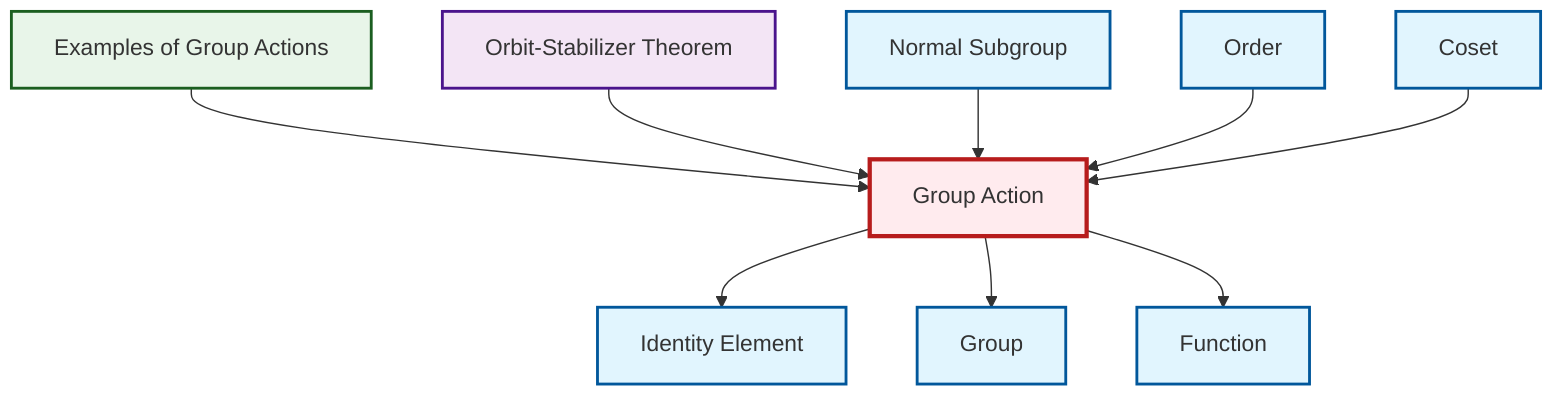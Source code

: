 graph TD
    classDef definition fill:#e1f5fe,stroke:#01579b,stroke-width:2px
    classDef theorem fill:#f3e5f5,stroke:#4a148c,stroke-width:2px
    classDef axiom fill:#fff3e0,stroke:#e65100,stroke-width:2px
    classDef example fill:#e8f5e9,stroke:#1b5e20,stroke-width:2px
    classDef current fill:#ffebee,stroke:#b71c1c,stroke-width:3px
    thm-orbit-stabilizer["Orbit-Stabilizer Theorem"]:::theorem
    def-order["Order"]:::definition
    def-function["Function"]:::definition
    def-identity-element["Identity Element"]:::definition
    def-group["Group"]:::definition
    def-normal-subgroup["Normal Subgroup"]:::definition
    def-group-action["Group Action"]:::definition
    def-coset["Coset"]:::definition
    ex-group-action-examples["Examples of Group Actions"]:::example
    ex-group-action-examples --> def-group-action
    thm-orbit-stabilizer --> def-group-action
    def-normal-subgroup --> def-group-action
    def-group-action --> def-identity-element
    def-order --> def-group-action
    def-group-action --> def-group
    def-coset --> def-group-action
    def-group-action --> def-function
    class def-group-action current